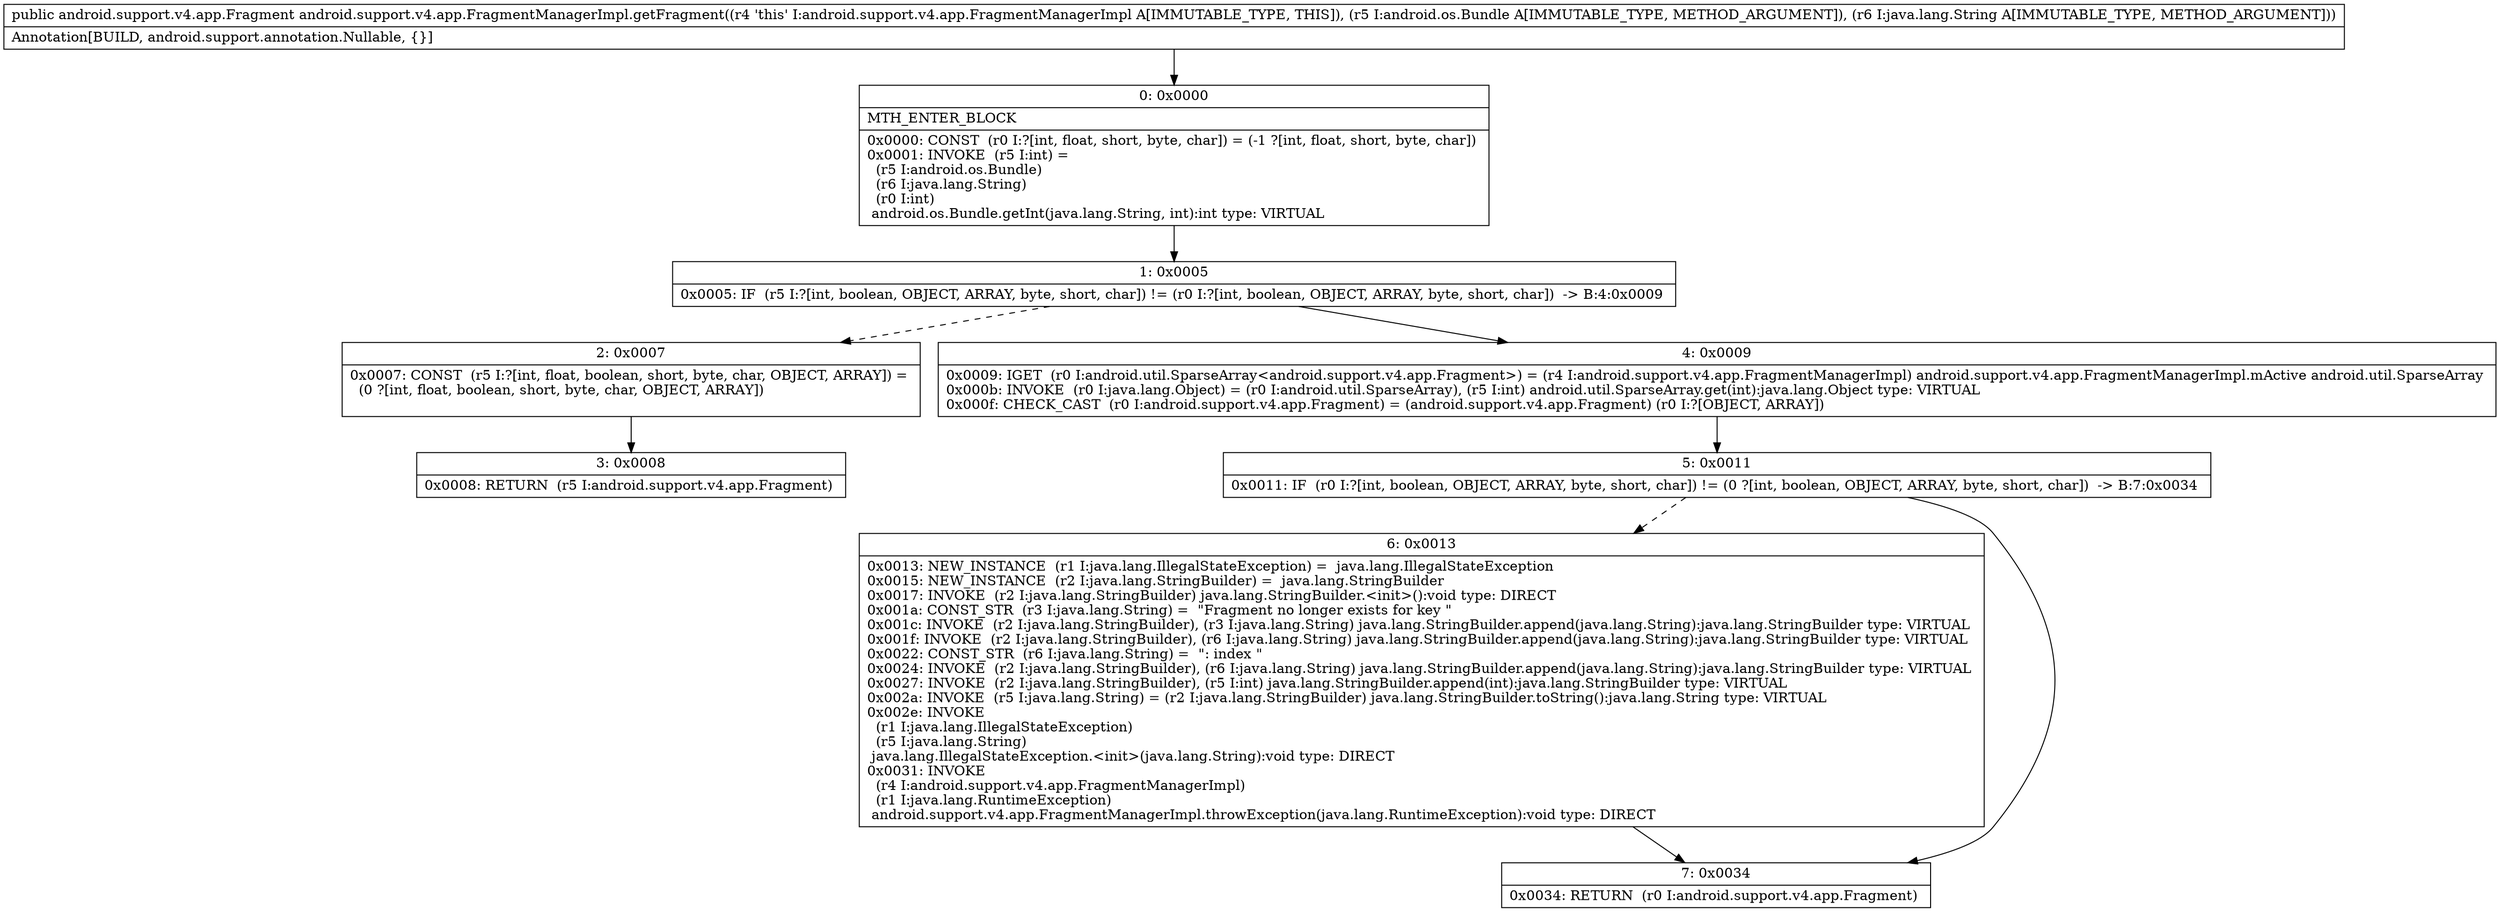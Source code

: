 digraph "CFG forandroid.support.v4.app.FragmentManagerImpl.getFragment(Landroid\/os\/Bundle;Ljava\/lang\/String;)Landroid\/support\/v4\/app\/Fragment;" {
Node_0 [shape=record,label="{0\:\ 0x0000|MTH_ENTER_BLOCK\l|0x0000: CONST  (r0 I:?[int, float, short, byte, char]) = (\-1 ?[int, float, short, byte, char]) \l0x0001: INVOKE  (r5 I:int) = \l  (r5 I:android.os.Bundle)\l  (r6 I:java.lang.String)\l  (r0 I:int)\l android.os.Bundle.getInt(java.lang.String, int):int type: VIRTUAL \l}"];
Node_1 [shape=record,label="{1\:\ 0x0005|0x0005: IF  (r5 I:?[int, boolean, OBJECT, ARRAY, byte, short, char]) != (r0 I:?[int, boolean, OBJECT, ARRAY, byte, short, char])  \-\> B:4:0x0009 \l}"];
Node_2 [shape=record,label="{2\:\ 0x0007|0x0007: CONST  (r5 I:?[int, float, boolean, short, byte, char, OBJECT, ARRAY]) = \l  (0 ?[int, float, boolean, short, byte, char, OBJECT, ARRAY])\l \l}"];
Node_3 [shape=record,label="{3\:\ 0x0008|0x0008: RETURN  (r5 I:android.support.v4.app.Fragment) \l}"];
Node_4 [shape=record,label="{4\:\ 0x0009|0x0009: IGET  (r0 I:android.util.SparseArray\<android.support.v4.app.Fragment\>) = (r4 I:android.support.v4.app.FragmentManagerImpl) android.support.v4.app.FragmentManagerImpl.mActive android.util.SparseArray \l0x000b: INVOKE  (r0 I:java.lang.Object) = (r0 I:android.util.SparseArray), (r5 I:int) android.util.SparseArray.get(int):java.lang.Object type: VIRTUAL \l0x000f: CHECK_CAST  (r0 I:android.support.v4.app.Fragment) = (android.support.v4.app.Fragment) (r0 I:?[OBJECT, ARRAY]) \l}"];
Node_5 [shape=record,label="{5\:\ 0x0011|0x0011: IF  (r0 I:?[int, boolean, OBJECT, ARRAY, byte, short, char]) != (0 ?[int, boolean, OBJECT, ARRAY, byte, short, char])  \-\> B:7:0x0034 \l}"];
Node_6 [shape=record,label="{6\:\ 0x0013|0x0013: NEW_INSTANCE  (r1 I:java.lang.IllegalStateException) =  java.lang.IllegalStateException \l0x0015: NEW_INSTANCE  (r2 I:java.lang.StringBuilder) =  java.lang.StringBuilder \l0x0017: INVOKE  (r2 I:java.lang.StringBuilder) java.lang.StringBuilder.\<init\>():void type: DIRECT \l0x001a: CONST_STR  (r3 I:java.lang.String) =  \"Fragment no longer exists for key \" \l0x001c: INVOKE  (r2 I:java.lang.StringBuilder), (r3 I:java.lang.String) java.lang.StringBuilder.append(java.lang.String):java.lang.StringBuilder type: VIRTUAL \l0x001f: INVOKE  (r2 I:java.lang.StringBuilder), (r6 I:java.lang.String) java.lang.StringBuilder.append(java.lang.String):java.lang.StringBuilder type: VIRTUAL \l0x0022: CONST_STR  (r6 I:java.lang.String) =  \": index \" \l0x0024: INVOKE  (r2 I:java.lang.StringBuilder), (r6 I:java.lang.String) java.lang.StringBuilder.append(java.lang.String):java.lang.StringBuilder type: VIRTUAL \l0x0027: INVOKE  (r2 I:java.lang.StringBuilder), (r5 I:int) java.lang.StringBuilder.append(int):java.lang.StringBuilder type: VIRTUAL \l0x002a: INVOKE  (r5 I:java.lang.String) = (r2 I:java.lang.StringBuilder) java.lang.StringBuilder.toString():java.lang.String type: VIRTUAL \l0x002e: INVOKE  \l  (r1 I:java.lang.IllegalStateException)\l  (r5 I:java.lang.String)\l java.lang.IllegalStateException.\<init\>(java.lang.String):void type: DIRECT \l0x0031: INVOKE  \l  (r4 I:android.support.v4.app.FragmentManagerImpl)\l  (r1 I:java.lang.RuntimeException)\l android.support.v4.app.FragmentManagerImpl.throwException(java.lang.RuntimeException):void type: DIRECT \l}"];
Node_7 [shape=record,label="{7\:\ 0x0034|0x0034: RETURN  (r0 I:android.support.v4.app.Fragment) \l}"];
MethodNode[shape=record,label="{public android.support.v4.app.Fragment android.support.v4.app.FragmentManagerImpl.getFragment((r4 'this' I:android.support.v4.app.FragmentManagerImpl A[IMMUTABLE_TYPE, THIS]), (r5 I:android.os.Bundle A[IMMUTABLE_TYPE, METHOD_ARGUMENT]), (r6 I:java.lang.String A[IMMUTABLE_TYPE, METHOD_ARGUMENT]))  | Annotation[BUILD, android.support.annotation.Nullable, \{\}]\l}"];
MethodNode -> Node_0;
Node_0 -> Node_1;
Node_1 -> Node_2[style=dashed];
Node_1 -> Node_4;
Node_2 -> Node_3;
Node_4 -> Node_5;
Node_5 -> Node_6[style=dashed];
Node_5 -> Node_7;
Node_6 -> Node_7;
}

